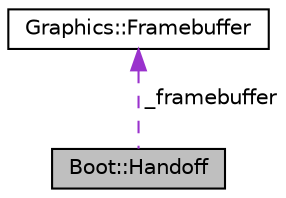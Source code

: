 digraph "Boot::Handoff"
{
 // LATEX_PDF_SIZE
  edge [fontname="Helvetica",fontsize="10",labelfontname="Helvetica",labelfontsize="10"];
  node [fontname="Helvetica",fontsize="10",shape=record];
  Node1 [label="Boot::Handoff",height=0.2,width=0.4,color="black", fillcolor="grey75", style="filled", fontcolor="black",tooltip=" "];
  Node2 -> Node1 [dir="back",color="darkorchid3",fontsize="10",style="dashed",label=" _framebuffer" ,fontname="Helvetica"];
  Node2 [label="Graphics::Framebuffer",height=0.2,width=0.4,color="black", fillcolor="white", style="filled",URL="$d0/dcb/class_graphics_1_1_framebuffer.html",tooltip=" "];
}
